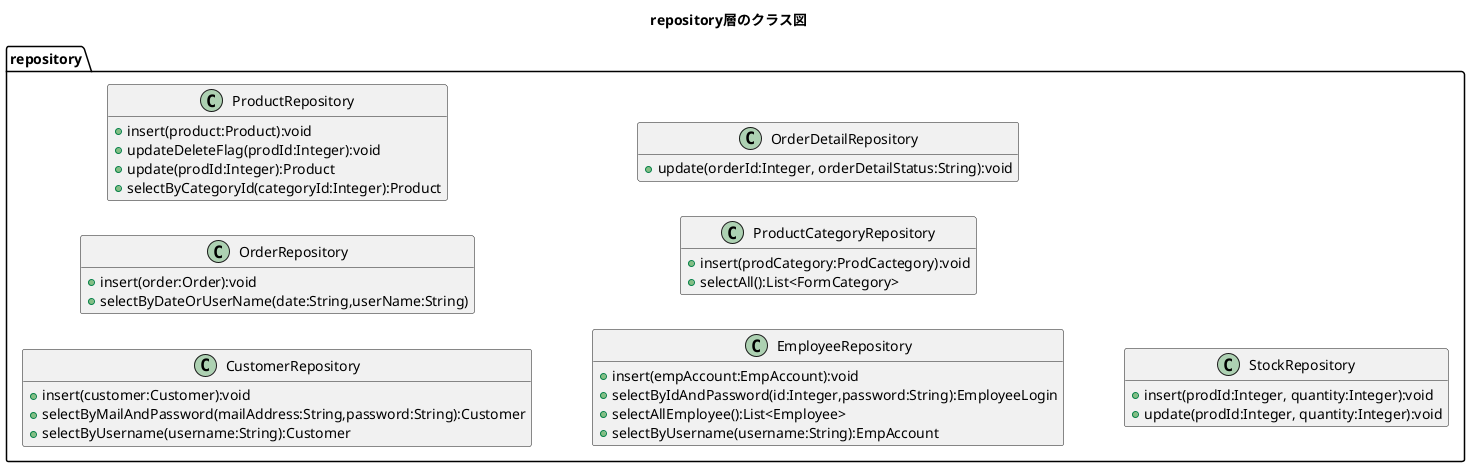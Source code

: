 @startuml
title repository層のクラス図
hide empty members
left to right direction

package repository{
    class CustomerRepository{
        +insert(customer:Customer):void
        +selectByMailAndPassword(mailAddress:String,password:String):Customer
        +selectByUsername(username:String):Customer
    }

    class OrderRepository{
        +insert(order:Order):void
        +selectByDateOrUserName(date:String,userName:String)
    }

    class ProductRepository{
        +insert(product:Product):void
		+updateDeleteFlag(prodId:Integer):void
        +update(prodId:Integer):Product
        +selectByCategoryId(categoryId:Integer):Product
    }

    class EmployeeRepository{
        +insert(empAccount:EmpAccount):void
        +selectByIdAndPassword(id:Integer,password:String):EmployeeLogin
        +selectAllEmployee():List<Employee>
        +selectByUsername(username:String):EmpAccount
    }

    class ProductCategoryRepository{
        +insert(prodCategory:ProdCactegory):void
        +selectAll():List<FormCategory>
    }

    class OrderDetailRepository{
        +update(orderId:Integer, orderDetailStatus:String):void
    }
    
    class StockRepository{
    	+insert(prodId:Integer, quantity:Integer):void
    	+update(prodId:Integer, quantity:Integer):void
	}
@enduml